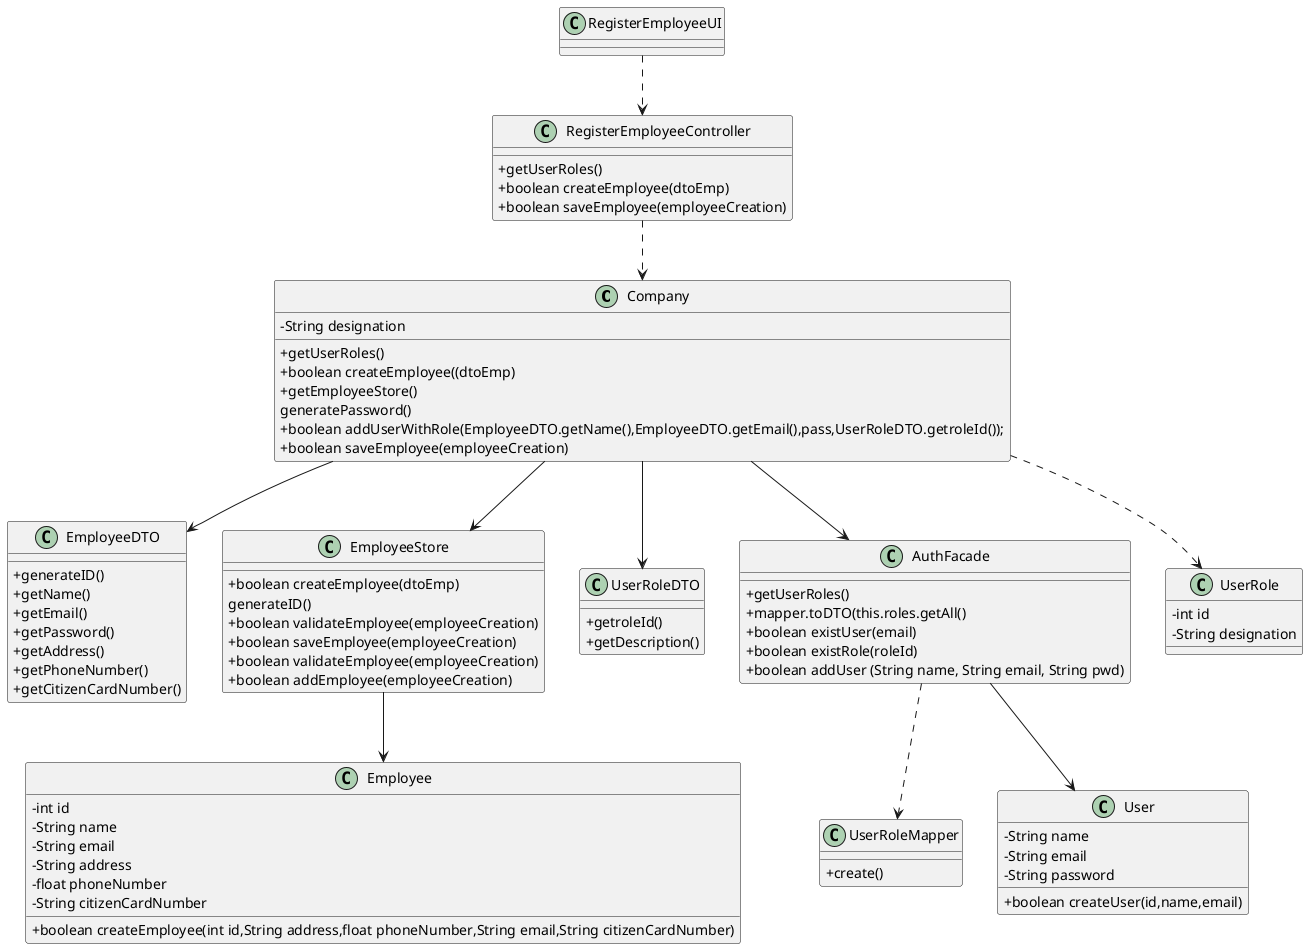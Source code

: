 @startuml
skinparam classAttributeIconSize 0

class Company{
 -String designation

+getUserRoles()
+boolean createEmployee((dtoEmp)
+getEmployeeStore()
generatePassword()
+boolean addUserWithRole(EmployeeDTO.getName(),EmployeeDTO.getEmail(),pass,UserRoleDTO.getroleId());
+boolean saveEmployee(employeeCreation)
}

class EmployeeDTO{
 +generateID()
 +getName()
 +getEmail()
 +getPassword()
 +getAddress()
 +getPhoneNumber()
 +getCitizenCardNumber()
}

class EmployeeStore{
+boolean createEmployee(dtoEmp)
 generateID()
+boolean validateEmployee(employeeCreation)
+boolean saveEmployee(employeeCreation)
+boolean validateEmployee(employeeCreation)
+boolean addEmployee(employeeCreation)
}

class UserRoleDTO{
 +getroleId()
 +getDescription()
}



class AuthFacade{
      +getUserRoles()
      +mapper.toDTO(this.roles.getAll()
      +boolean existUser(email)
      +boolean existRole(roleId)
      +boolean addUser (String name, String email, String pwd)
      }

 class  Employee{
-int id
-String name
-String email
-String address
-float phoneNumber
-String citizenCardNumber
+boolean createEmployee(int id,String address,float phoneNumber,String email,String citizenCardNumber)
}

class UserRoleMapper{
+create()

}

class UserRole{
-int id
-String designation

}

 class  User{
-String name
-String email
-String password
+boolean createUser(id,name,email)
}


class RegisterEmployeeUI{

}
class RegisterEmployeeController{
+getUserRoles()
+boolean createEmployee(dtoEmp)
+boolean saveEmployee(employeeCreation)

}


RegisterEmployeeUI ..> RegisterEmployeeController

RegisterEmployeeController ..> Company


Company --> AuthFacade
Company --> EmployeeStore
Company --> EmployeeDTO
Company --> UserRoleDTO
Company ..> UserRole


EmployeeStore --> Employee

AuthFacade ..> UserRoleMapper
AuthFacade --> User




@enduml